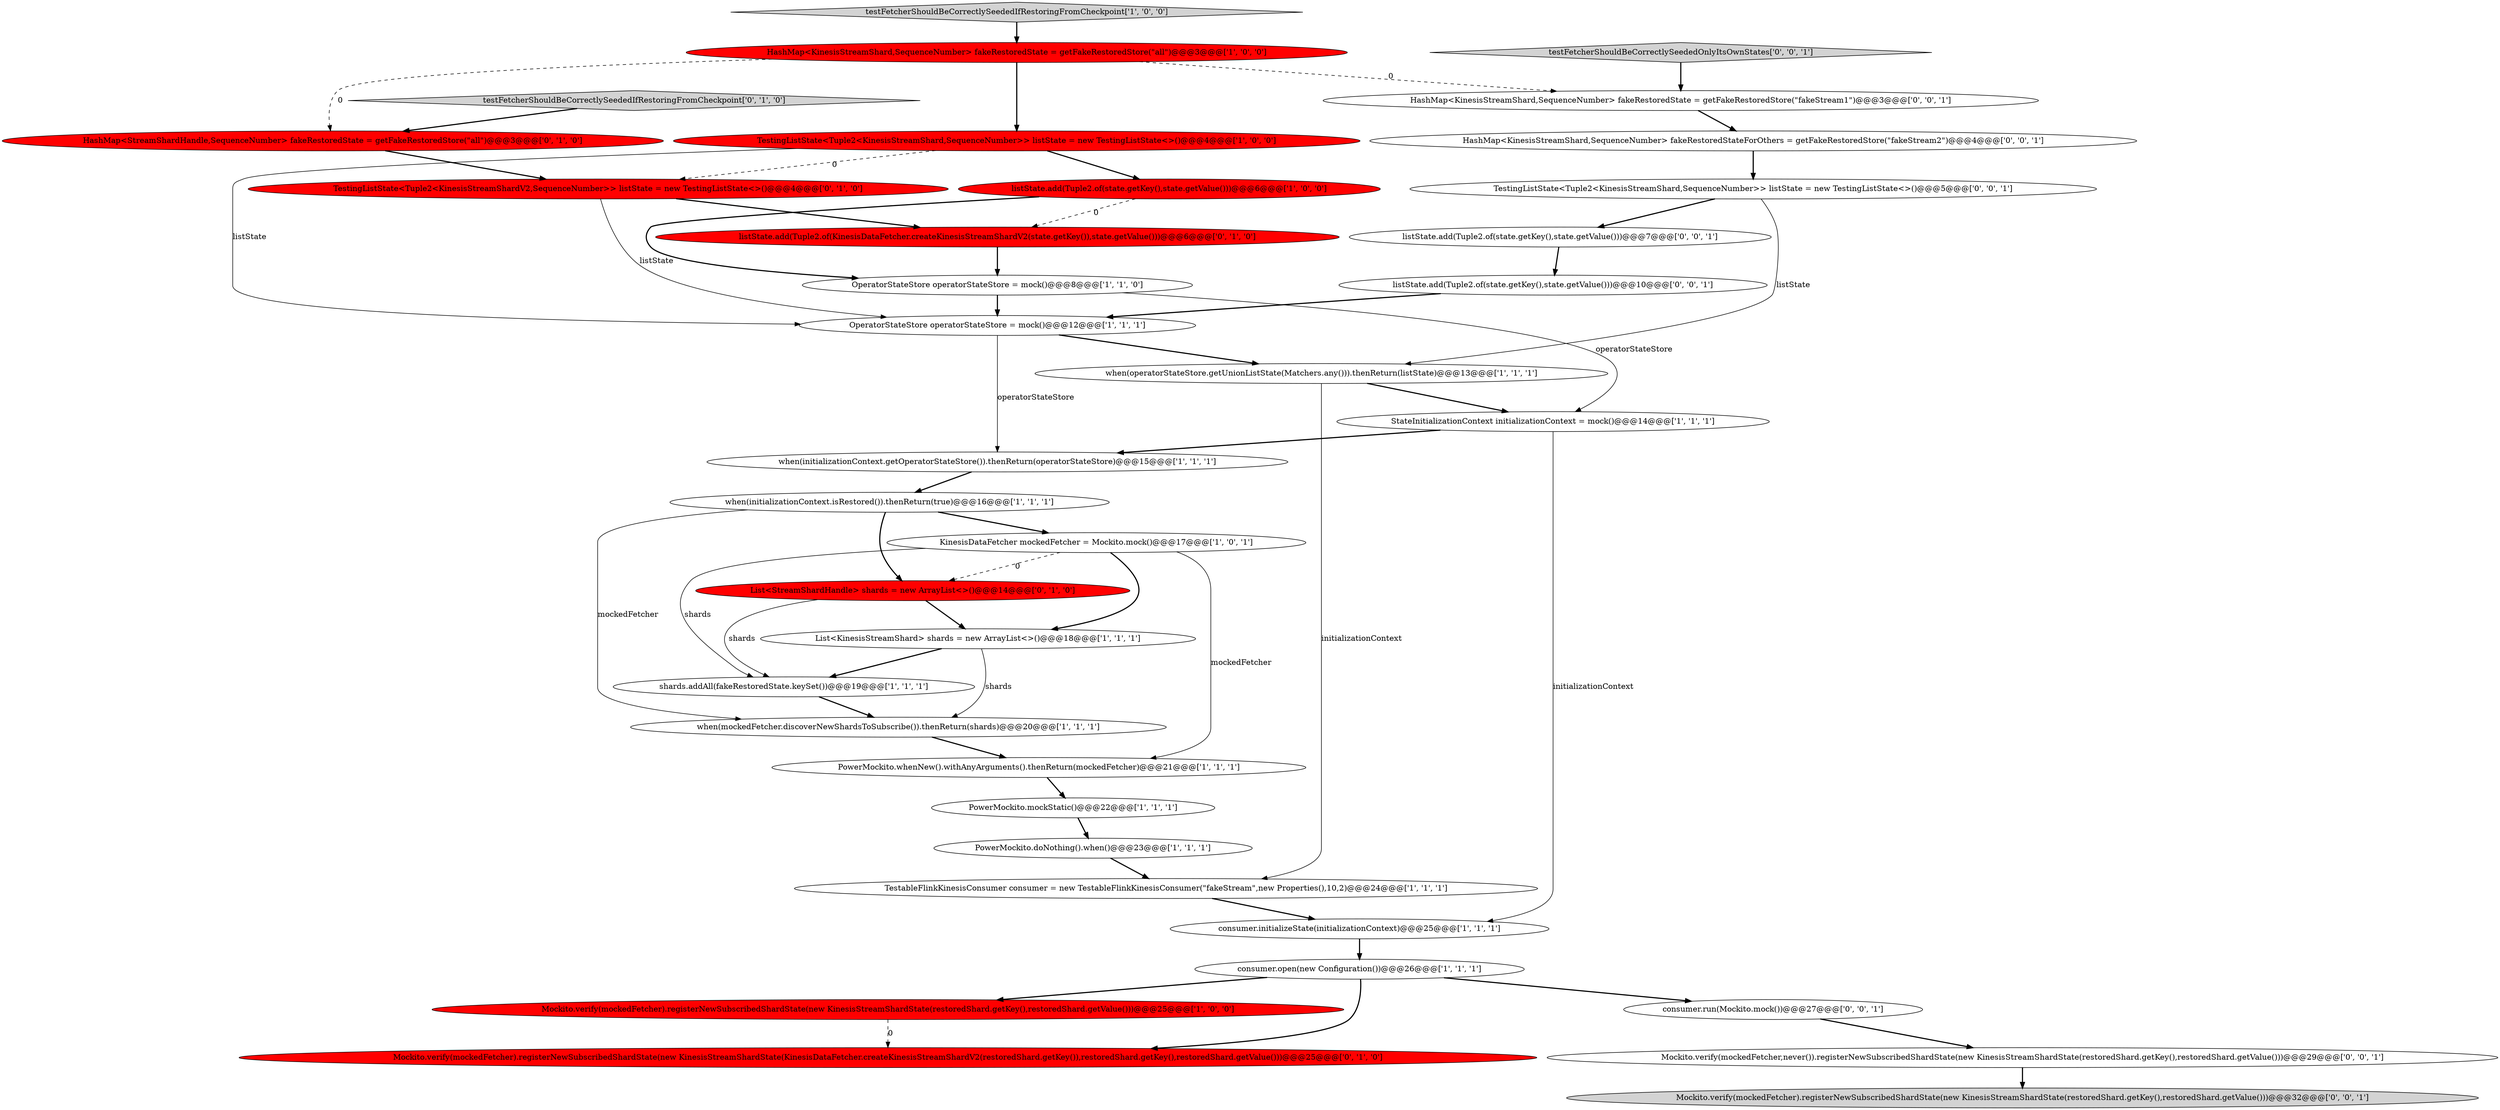 digraph {
11 [style = filled, label = "consumer.open(new Configuration())@@@26@@@['1', '1', '1']", fillcolor = white, shape = ellipse image = "AAA0AAABBB1BBB"];
10 [style = filled, label = "PowerMockito.doNothing().when()@@@23@@@['1', '1', '1']", fillcolor = white, shape = ellipse image = "AAA0AAABBB1BBB"];
17 [style = filled, label = "OperatorStateStore operatorStateStore = mock()@@@8@@@['1', '1', '0']", fillcolor = white, shape = ellipse image = "AAA0AAABBB1BBB"];
26 [style = filled, label = "testFetcherShouldBeCorrectlySeededIfRestoringFromCheckpoint['0', '1', '0']", fillcolor = lightgray, shape = diamond image = "AAA0AAABBB2BBB"];
29 [style = filled, label = "TestingListState<Tuple2<KinesisStreamShard,SequenceNumber>> listState = new TestingListState<>()@@@5@@@['0', '0', '1']", fillcolor = white, shape = ellipse image = "AAA0AAABBB3BBB"];
4 [style = filled, label = "consumer.initializeState(initializationContext)@@@25@@@['1', '1', '1']", fillcolor = white, shape = ellipse image = "AAA0AAABBB1BBB"];
25 [style = filled, label = "listState.add(Tuple2.of(KinesisDataFetcher.createKinesisStreamShardV2(state.getKey()),state.getValue()))@@@6@@@['0', '1', '0']", fillcolor = red, shape = ellipse image = "AAA1AAABBB2BBB"];
18 [style = filled, label = "OperatorStateStore operatorStateStore = mock()@@@12@@@['1', '1', '1']", fillcolor = white, shape = ellipse image = "AAA0AAABBB1BBB"];
22 [style = filled, label = "List<StreamShardHandle> shards = new ArrayList<>()@@@14@@@['0', '1', '0']", fillcolor = red, shape = ellipse image = "AAA1AAABBB2BBB"];
15 [style = filled, label = "listState.add(Tuple2.of(state.getKey(),state.getValue()))@@@6@@@['1', '0', '0']", fillcolor = red, shape = ellipse image = "AAA1AAABBB1BBB"];
27 [style = filled, label = "Mockito.verify(mockedFetcher,never()).registerNewSubscribedShardState(new KinesisStreamShardState(restoredShard.getKey(),restoredShard.getValue()))@@@29@@@['0', '0', '1']", fillcolor = white, shape = ellipse image = "AAA0AAABBB3BBB"];
28 [style = filled, label = "HashMap<KinesisStreamShard,SequenceNumber> fakeRestoredState = getFakeRestoredStore(\"fakeStream1\")@@@3@@@['0', '0', '1']", fillcolor = white, shape = ellipse image = "AAA0AAABBB3BBB"];
31 [style = filled, label = "listState.add(Tuple2.of(state.getKey(),state.getValue()))@@@10@@@['0', '0', '1']", fillcolor = white, shape = ellipse image = "AAA0AAABBB3BBB"];
32 [style = filled, label = "listState.add(Tuple2.of(state.getKey(),state.getValue()))@@@7@@@['0', '0', '1']", fillcolor = white, shape = ellipse image = "AAA0AAABBB3BBB"];
23 [style = filled, label = "Mockito.verify(mockedFetcher).registerNewSubscribedShardState(new KinesisStreamShardState(KinesisDataFetcher.createKinesisStreamShardV2(restoredShard.getKey()),restoredShard.getKey(),restoredShard.getValue()))@@@25@@@['0', '1', '0']", fillcolor = red, shape = ellipse image = "AAA1AAABBB2BBB"];
19 [style = filled, label = "when(initializationContext.getOperatorStateStore()).thenReturn(operatorStateStore)@@@15@@@['1', '1', '1']", fillcolor = white, shape = ellipse image = "AAA0AAABBB1BBB"];
33 [style = filled, label = "testFetcherShouldBeCorrectlySeededOnlyItsOwnStates['0', '0', '1']", fillcolor = lightgray, shape = diamond image = "AAA0AAABBB3BBB"];
2 [style = filled, label = "KinesisDataFetcher mockedFetcher = Mockito.mock()@@@17@@@['1', '0', '1']", fillcolor = white, shape = ellipse image = "AAA0AAABBB1BBB"];
3 [style = filled, label = "Mockito.verify(mockedFetcher).registerNewSubscribedShardState(new KinesisStreamShardState(restoredShard.getKey(),restoredShard.getValue()))@@@25@@@['1', '0', '0']", fillcolor = red, shape = ellipse image = "AAA1AAABBB1BBB"];
35 [style = filled, label = "consumer.run(Mockito.mock())@@@27@@@['0', '0', '1']", fillcolor = white, shape = ellipse image = "AAA0AAABBB3BBB"];
9 [style = filled, label = "when(operatorStateStore.getUnionListState(Matchers.any())).thenReturn(listState)@@@13@@@['1', '1', '1']", fillcolor = white, shape = ellipse image = "AAA0AAABBB1BBB"];
30 [style = filled, label = "Mockito.verify(mockedFetcher).registerNewSubscribedShardState(new KinesisStreamShardState(restoredShard.getKey(),restoredShard.getValue()))@@@32@@@['0', '0', '1']", fillcolor = lightgray, shape = ellipse image = "AAA0AAABBB3BBB"];
34 [style = filled, label = "HashMap<KinesisStreamShard,SequenceNumber> fakeRestoredStateForOthers = getFakeRestoredStore(\"fakeStream2\")@@@4@@@['0', '0', '1']", fillcolor = white, shape = ellipse image = "AAA0AAABBB3BBB"];
20 [style = filled, label = "PowerMockito.whenNew().withAnyArguments().thenReturn(mockedFetcher)@@@21@@@['1', '1', '1']", fillcolor = white, shape = ellipse image = "AAA0AAABBB1BBB"];
24 [style = filled, label = "TestingListState<Tuple2<KinesisStreamShardV2,SequenceNumber>> listState = new TestingListState<>()@@@4@@@['0', '1', '0']", fillcolor = red, shape = ellipse image = "AAA1AAABBB2BBB"];
6 [style = filled, label = "HashMap<KinesisStreamShard,SequenceNumber> fakeRestoredState = getFakeRestoredStore(\"all\")@@@3@@@['1', '0', '0']", fillcolor = red, shape = ellipse image = "AAA1AAABBB1BBB"];
5 [style = filled, label = "when(initializationContext.isRestored()).thenReturn(true)@@@16@@@['1', '1', '1']", fillcolor = white, shape = ellipse image = "AAA0AAABBB1BBB"];
0 [style = filled, label = "shards.addAll(fakeRestoredState.keySet())@@@19@@@['1', '1', '1']", fillcolor = white, shape = ellipse image = "AAA0AAABBB1BBB"];
21 [style = filled, label = "HashMap<StreamShardHandle,SequenceNumber> fakeRestoredState = getFakeRestoredStore(\"all\")@@@3@@@['0', '1', '0']", fillcolor = red, shape = ellipse image = "AAA1AAABBB2BBB"];
1 [style = filled, label = "TestableFlinkKinesisConsumer consumer = new TestableFlinkKinesisConsumer(\"fakeStream\",new Properties(),10,2)@@@24@@@['1', '1', '1']", fillcolor = white, shape = ellipse image = "AAA0AAABBB1BBB"];
16 [style = filled, label = "when(mockedFetcher.discoverNewShardsToSubscribe()).thenReturn(shards)@@@20@@@['1', '1', '1']", fillcolor = white, shape = ellipse image = "AAA0AAABBB1BBB"];
12 [style = filled, label = "PowerMockito.mockStatic()@@@22@@@['1', '1', '1']", fillcolor = white, shape = ellipse image = "AAA0AAABBB1BBB"];
8 [style = filled, label = "TestingListState<Tuple2<KinesisStreamShard,SequenceNumber>> listState = new TestingListState<>()@@@4@@@['1', '0', '0']", fillcolor = red, shape = ellipse image = "AAA1AAABBB1BBB"];
13 [style = filled, label = "List<KinesisStreamShard> shards = new ArrayList<>()@@@18@@@['1', '1', '1']", fillcolor = white, shape = ellipse image = "AAA0AAABBB1BBB"];
14 [style = filled, label = "StateInitializationContext initializationContext = mock()@@@14@@@['1', '1', '1']", fillcolor = white, shape = ellipse image = "AAA0AAABBB1BBB"];
7 [style = filled, label = "testFetcherShouldBeCorrectlySeededIfRestoringFromCheckpoint['1', '0', '0']", fillcolor = lightgray, shape = diamond image = "AAA0AAABBB1BBB"];
9->1 [style = solid, label="initializationContext"];
6->21 [style = dashed, label="0"];
34->29 [style = bold, label=""];
0->16 [style = bold, label=""];
1->4 [style = bold, label=""];
35->27 [style = bold, label=""];
8->15 [style = bold, label=""];
22->0 [style = solid, label="shards"];
28->34 [style = bold, label=""];
2->0 [style = solid, label="shards"];
29->9 [style = solid, label="listState"];
27->30 [style = bold, label=""];
33->28 [style = bold, label=""];
14->19 [style = bold, label=""];
31->18 [style = bold, label=""];
21->24 [style = bold, label=""];
8->24 [style = dashed, label="0"];
25->17 [style = bold, label=""];
11->35 [style = bold, label=""];
18->19 [style = solid, label="operatorStateStore"];
2->13 [style = bold, label=""];
26->21 [style = bold, label=""];
14->4 [style = solid, label="initializationContext"];
3->23 [style = dashed, label="0"];
19->5 [style = bold, label=""];
17->14 [style = solid, label="operatorStateStore"];
6->28 [style = dashed, label="0"];
15->17 [style = bold, label=""];
5->2 [style = bold, label=""];
12->10 [style = bold, label=""];
24->18 [style = solid, label="listState"];
15->25 [style = dashed, label="0"];
11->3 [style = bold, label=""];
24->25 [style = bold, label=""];
29->32 [style = bold, label=""];
2->20 [style = solid, label="mockedFetcher"];
7->6 [style = bold, label=""];
6->8 [style = bold, label=""];
20->12 [style = bold, label=""];
18->9 [style = bold, label=""];
9->14 [style = bold, label=""];
22->13 [style = bold, label=""];
4->11 [style = bold, label=""];
10->1 [style = bold, label=""];
16->20 [style = bold, label=""];
5->22 [style = bold, label=""];
11->23 [style = bold, label=""];
8->18 [style = solid, label="listState"];
2->22 [style = dashed, label="0"];
32->31 [style = bold, label=""];
17->18 [style = bold, label=""];
13->16 [style = solid, label="shards"];
13->0 [style = bold, label=""];
5->16 [style = solid, label="mockedFetcher"];
}

